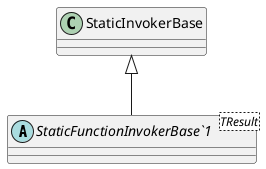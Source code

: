 @startuml
abstract class "StaticFunctionInvokerBase`1"<TResult> {
}
StaticInvokerBase <|-- "StaticFunctionInvokerBase`1"
@enduml
